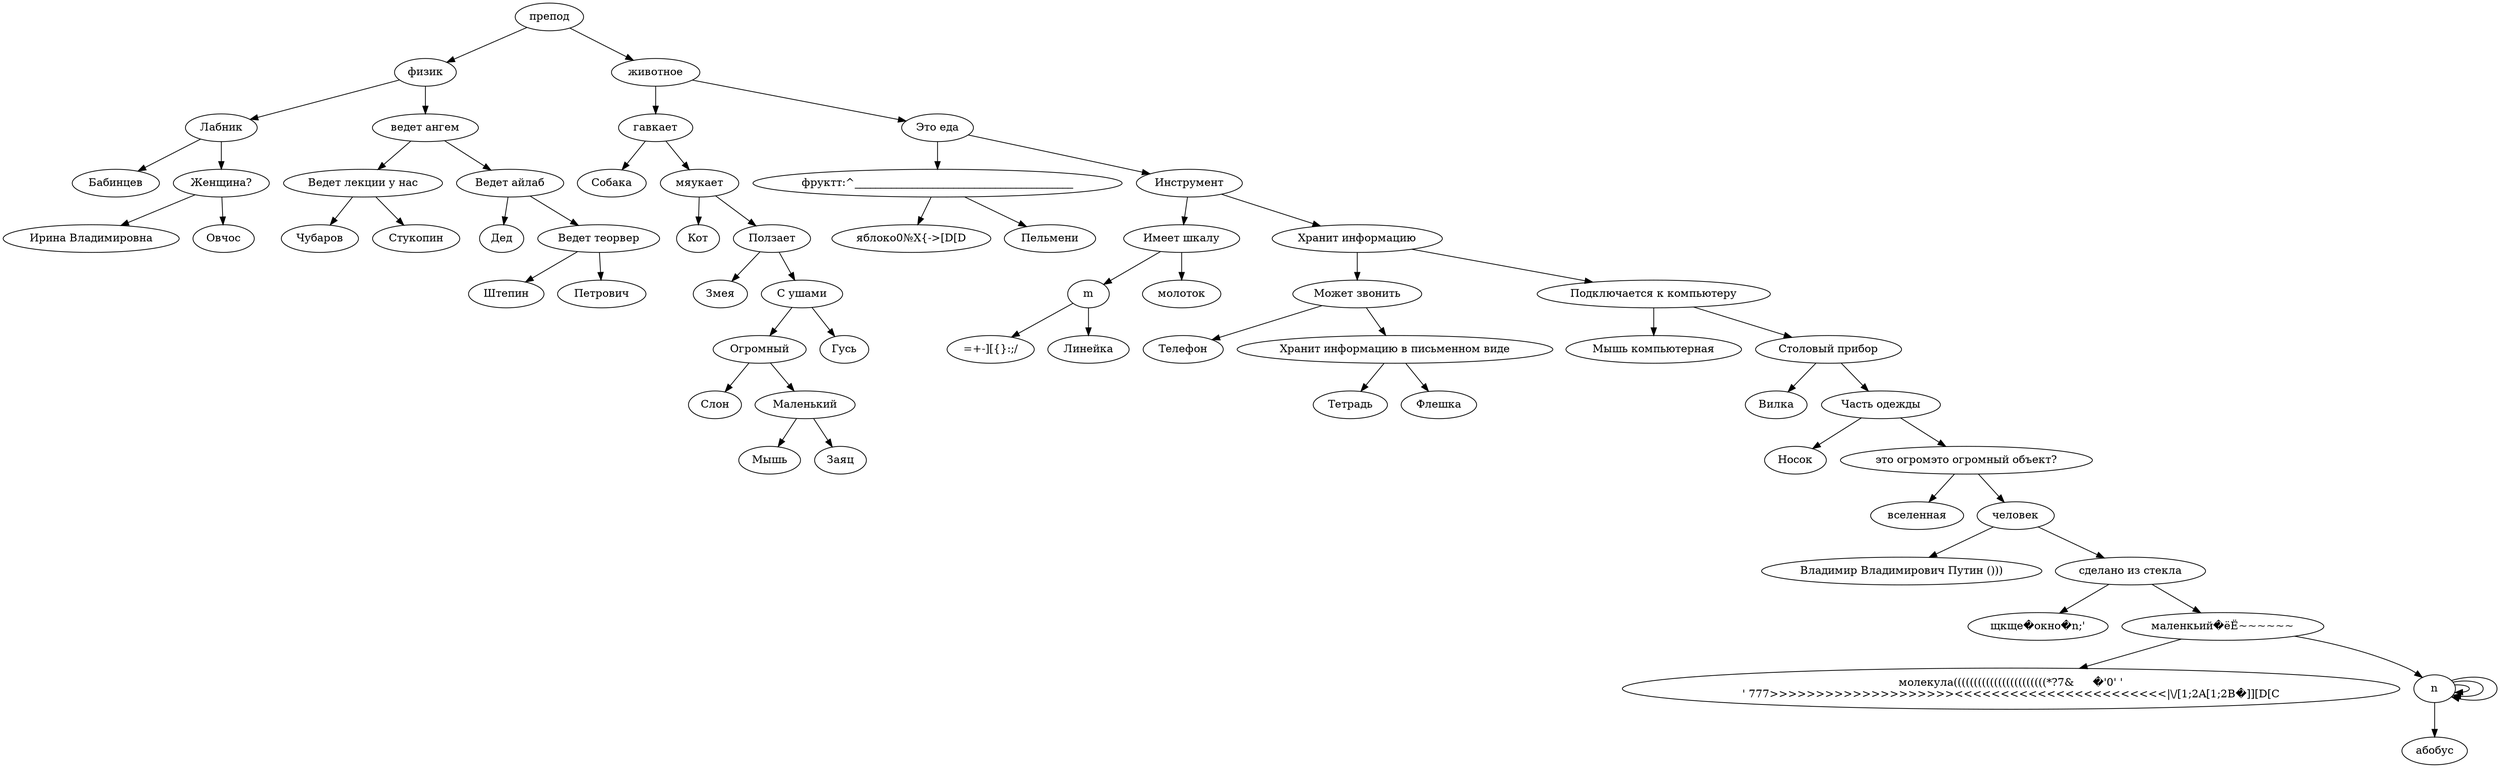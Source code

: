 digraph {
	"препод" -> "физик"
	"физик" -> "Лабник"
	"Лабник" -> "Бабинцев"
	"Лабник" -> "Женщина?"
	"Женщина?" -> "Ирина Владимировна"
	"Женщина?" -> "Овчос"
	"физик" -> "ведет ангем"
	"ведет ангем" -> "Ведет лекции у нас"
	"Ведет лекции у нас" -> "Чубаров"
	"Ведет лекции у нас" -> "Стукопин"
	"ведет ангем" -> "Ведет айлаб"
	"Ведет айлаб" -> "Дед"
	"Ведет айлаб" -> "Ведет теорвер"
	"Ведет теорвер" -> "Штепин"
	"Ведет теорвер" -> "Петрович"
	"препод" -> "животное"
	"животное" -> "гавкает"
	"гавкает" -> "Собака"
	"гавкает" -> "мяукает"
	"мяукает" -> "Кот"
	"мяукает" -> "Ползает"
	"Ползает" -> "Змея"
	"Ползает" -> "С ушами"
	"С ушами" -> "Огромный"
	"Огромный" -> "Слон"
	"Огромный" -> "Маленький"
	"Маленький" -> "Мышь"
	"Маленький" -> "Заяц"
	"С ушами" -> "Гусь"
	"животное" -> "Это еда"
	"Это еда" -> "фруктт:^__________________________________________"
	"фруктт:^__________________________________________" -> "яблоко\0№Х{->[D[D"
	"фруктт:^__________________________________________" -> "Пельмени"
	"Это еда" -> "Инструмент"
	"Инструмент" -> "Имеет шкалу"
	"Имеет шкалу" -> "m"
	"m" -> "=+-\][{}:;/"
	"m" -> "Линейка"
	"Имеет шкалу" -> "молоток"
	"Инструмент" -> "Хранит информацию"
	"Хранит информацию" -> "Может звонить"
	"Может звонить" -> "Телефон"
	"Может звонить" -> "Хранит информацию в письменном виде"
	"Хранит информацию в письменном виде" -> "Тетрадь"
	"Хранит информацию в письменном виде" -> "Флешка"
	"Хранит информацию" -> "Подключается к компьютеру"
	"Подключается к компьютеру" -> "Мышь компьютерная"
	"Подключается к компьютеру" -> "Столовый прибор"
	"Столовый прибор" -> "Вилка"
	"Столовый прибор" -> "Часть одежды"
	"Часть одежды" -> "Носок"
	"Часть одежды" -> "это огромэто огромный объект?"
	"это огромэто огромный объект?" -> "вселенная"
	"это огромэто огромный объект?" -> "человек"
	"человек" -> "Владимир Владимирович Путин ()))"
	"человек" -> "сделано из стекла"
	"сделано из стекла" -> "щкще�окно\�n;'"
	"сделано из стекла" -> "маленкьий�ёЁ~~~~~~"
	"маленкьий�ёЁ~~~~~~" -> "молекула(((((((((((((((((((((((*?7&	�'\0' '\n' 777>>>>>>>>>>>>>>>>>>>><<<<<<<<<<<<<<<<<<<<<<<|\\\/[1;2A[1;2B�]][D[C"
	"маленкьий�ёЁ~~~~~~" -> "n"
	"n" -> "n"
	"n" -> "n"
	"n" -> "n"
	"n" -> "абобус"
}